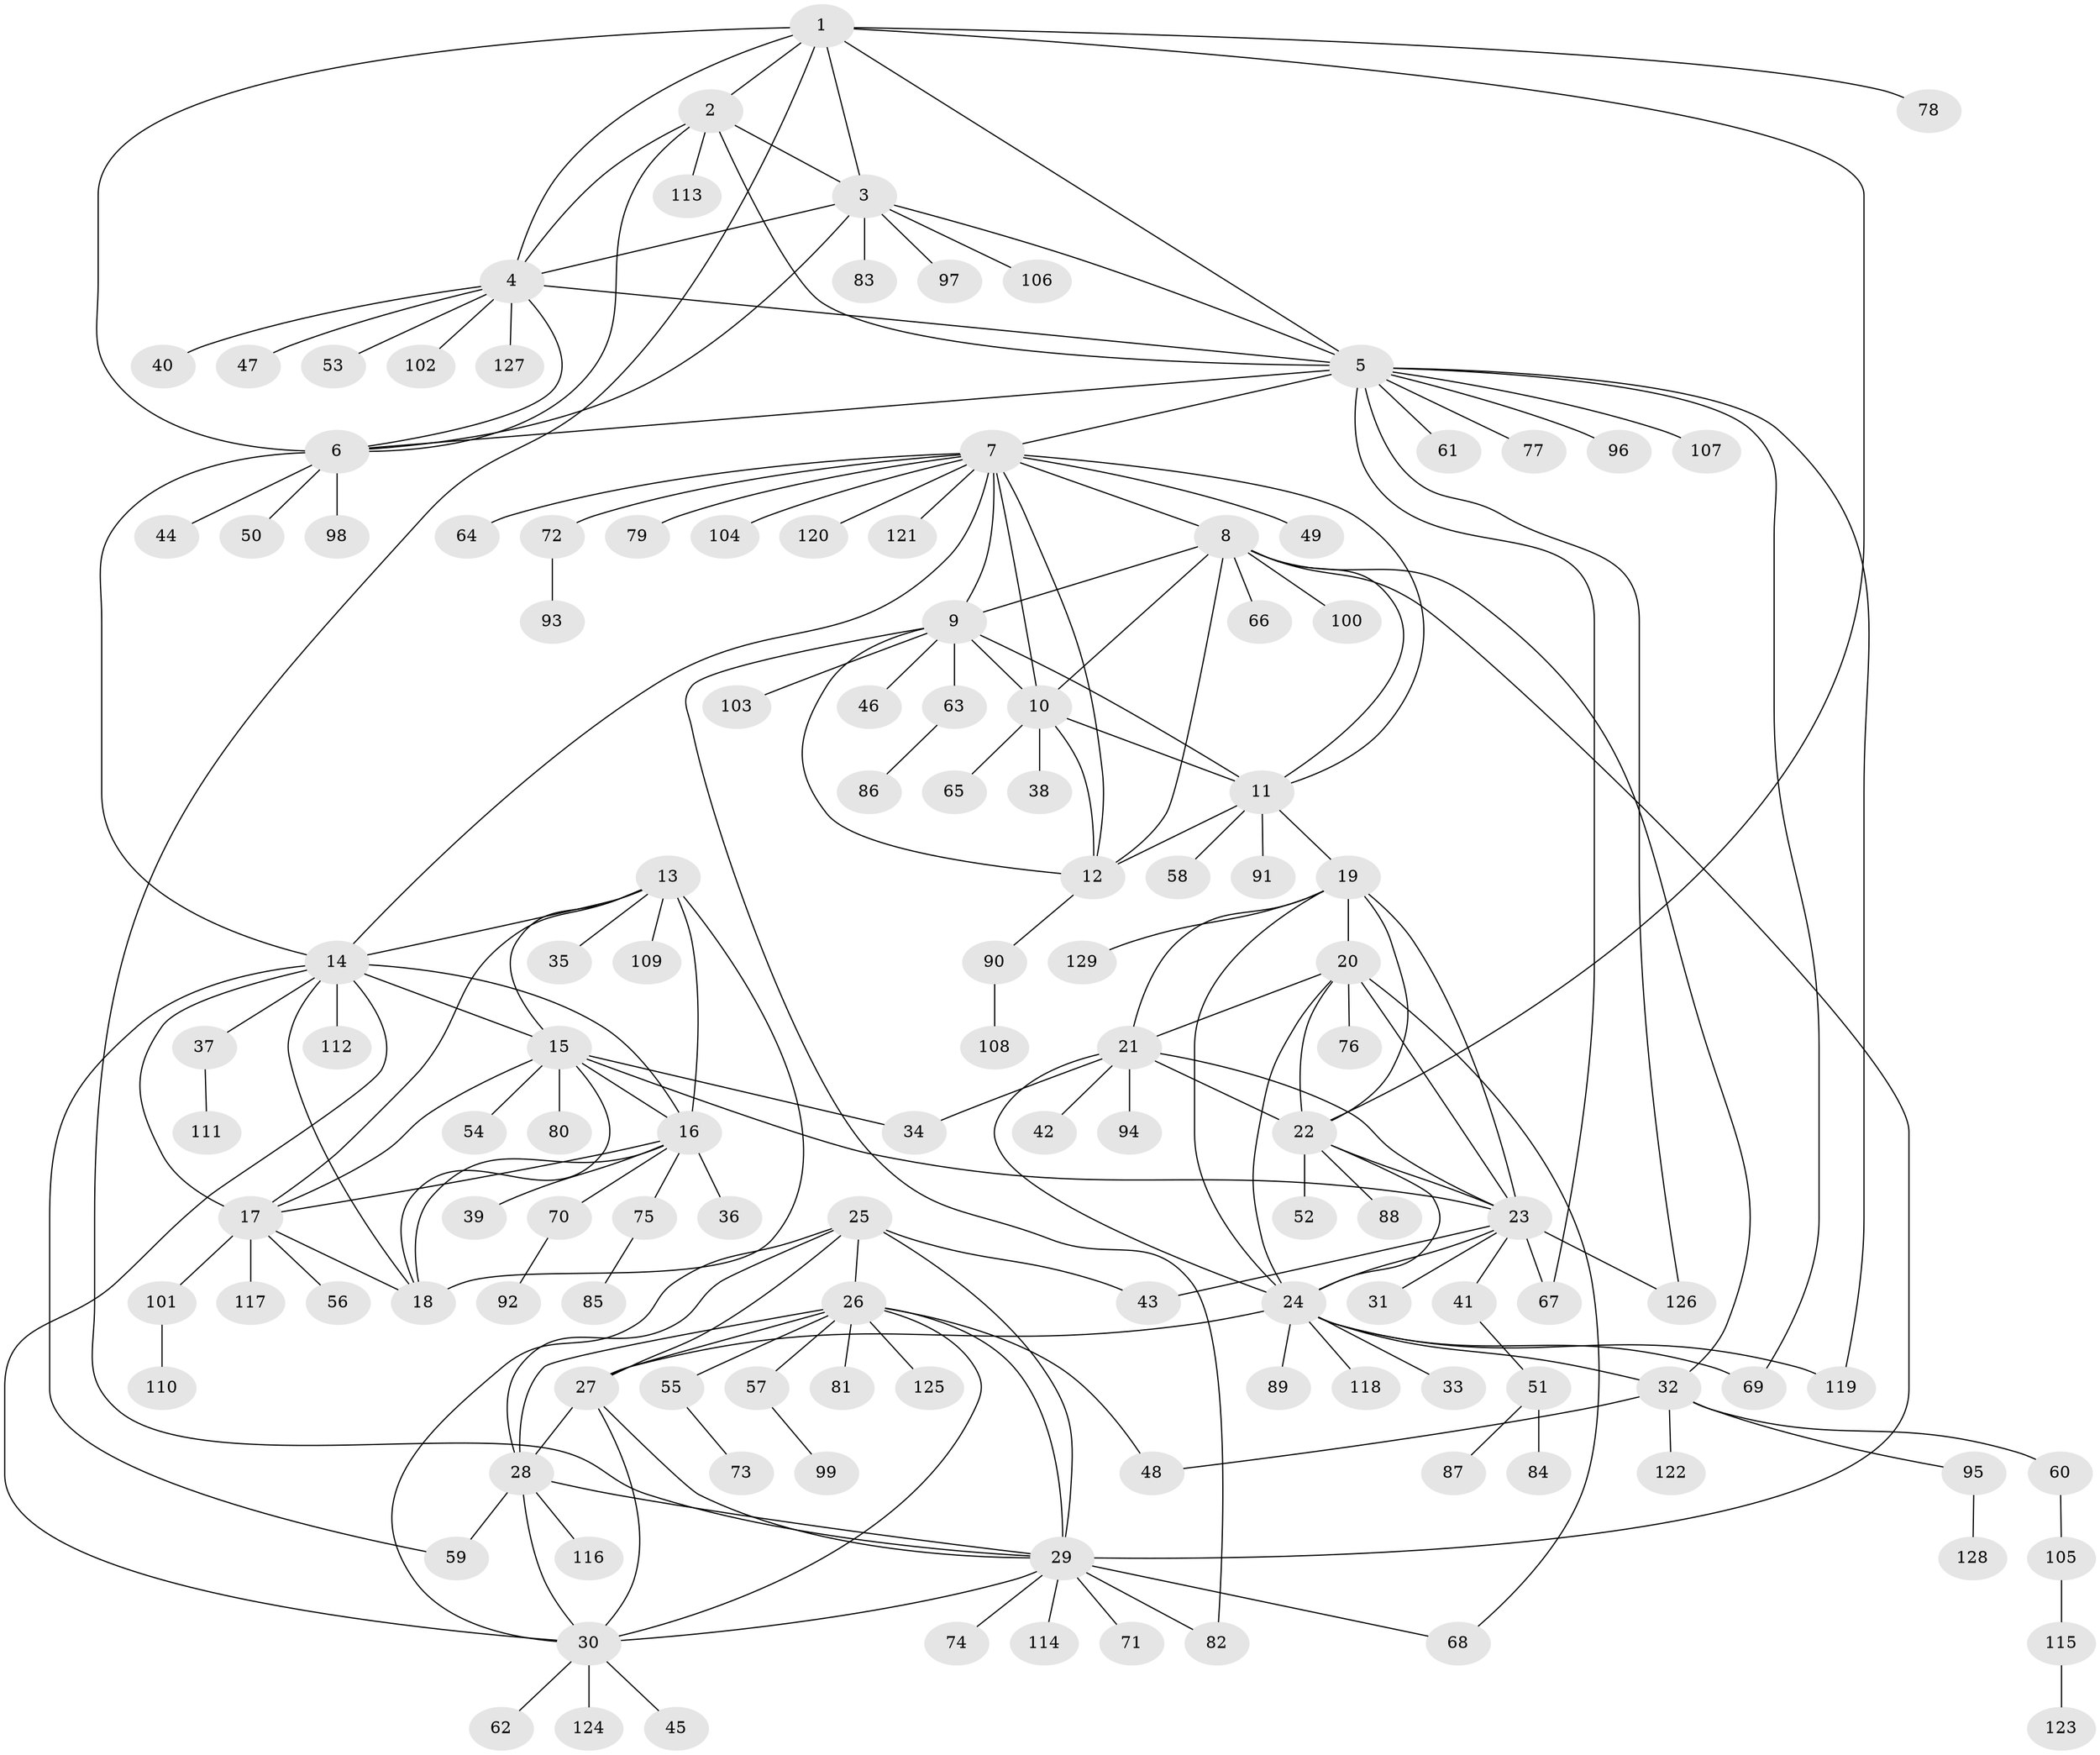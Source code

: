 // coarse degree distribution, {6: 0.03125, 10: 0.046875, 3: 0.03125, 8: 0.03125, 7: 0.03125, 1: 0.796875, 11: 0.015625, 12: 0.015625}
// Generated by graph-tools (version 1.1) at 2025/57/03/04/25 21:57:17]
// undirected, 129 vertices, 195 edges
graph export_dot {
graph [start="1"]
  node [color=gray90,style=filled];
  1;
  2;
  3;
  4;
  5;
  6;
  7;
  8;
  9;
  10;
  11;
  12;
  13;
  14;
  15;
  16;
  17;
  18;
  19;
  20;
  21;
  22;
  23;
  24;
  25;
  26;
  27;
  28;
  29;
  30;
  31;
  32;
  33;
  34;
  35;
  36;
  37;
  38;
  39;
  40;
  41;
  42;
  43;
  44;
  45;
  46;
  47;
  48;
  49;
  50;
  51;
  52;
  53;
  54;
  55;
  56;
  57;
  58;
  59;
  60;
  61;
  62;
  63;
  64;
  65;
  66;
  67;
  68;
  69;
  70;
  71;
  72;
  73;
  74;
  75;
  76;
  77;
  78;
  79;
  80;
  81;
  82;
  83;
  84;
  85;
  86;
  87;
  88;
  89;
  90;
  91;
  92;
  93;
  94;
  95;
  96;
  97;
  98;
  99;
  100;
  101;
  102;
  103;
  104;
  105;
  106;
  107;
  108;
  109;
  110;
  111;
  112;
  113;
  114;
  115;
  116;
  117;
  118;
  119;
  120;
  121;
  122;
  123;
  124;
  125;
  126;
  127;
  128;
  129;
  1 -- 2;
  1 -- 3;
  1 -- 4;
  1 -- 5;
  1 -- 6;
  1 -- 22;
  1 -- 29;
  1 -- 78;
  2 -- 3;
  2 -- 4;
  2 -- 5;
  2 -- 6;
  2 -- 113;
  3 -- 4;
  3 -- 5;
  3 -- 6;
  3 -- 83;
  3 -- 97;
  3 -- 106;
  4 -- 5;
  4 -- 6;
  4 -- 40;
  4 -- 47;
  4 -- 53;
  4 -- 102;
  4 -- 127;
  5 -- 6;
  5 -- 7;
  5 -- 61;
  5 -- 67;
  5 -- 69;
  5 -- 77;
  5 -- 96;
  5 -- 107;
  5 -- 119;
  5 -- 126;
  6 -- 14;
  6 -- 44;
  6 -- 50;
  6 -- 98;
  7 -- 8;
  7 -- 9;
  7 -- 10;
  7 -- 11;
  7 -- 12;
  7 -- 14;
  7 -- 49;
  7 -- 64;
  7 -- 72;
  7 -- 79;
  7 -- 104;
  7 -- 120;
  7 -- 121;
  8 -- 9;
  8 -- 10;
  8 -- 11;
  8 -- 12;
  8 -- 29;
  8 -- 32;
  8 -- 66;
  8 -- 100;
  9 -- 10;
  9 -- 11;
  9 -- 12;
  9 -- 46;
  9 -- 63;
  9 -- 82;
  9 -- 103;
  10 -- 11;
  10 -- 12;
  10 -- 38;
  10 -- 65;
  11 -- 12;
  11 -- 19;
  11 -- 58;
  11 -- 91;
  12 -- 90;
  13 -- 14;
  13 -- 15;
  13 -- 16;
  13 -- 17;
  13 -- 18;
  13 -- 35;
  13 -- 109;
  14 -- 15;
  14 -- 16;
  14 -- 17;
  14 -- 18;
  14 -- 30;
  14 -- 37;
  14 -- 59;
  14 -- 112;
  15 -- 16;
  15 -- 17;
  15 -- 18;
  15 -- 23;
  15 -- 34;
  15 -- 54;
  15 -- 80;
  16 -- 17;
  16 -- 18;
  16 -- 36;
  16 -- 39;
  16 -- 70;
  16 -- 75;
  17 -- 18;
  17 -- 56;
  17 -- 101;
  17 -- 117;
  19 -- 20;
  19 -- 21;
  19 -- 22;
  19 -- 23;
  19 -- 24;
  19 -- 129;
  20 -- 21;
  20 -- 22;
  20 -- 23;
  20 -- 24;
  20 -- 68;
  20 -- 76;
  21 -- 22;
  21 -- 23;
  21 -- 24;
  21 -- 34;
  21 -- 42;
  21 -- 94;
  22 -- 23;
  22 -- 24;
  22 -- 52;
  22 -- 88;
  23 -- 24;
  23 -- 31;
  23 -- 41;
  23 -- 43;
  23 -- 67;
  23 -- 126;
  24 -- 27;
  24 -- 32;
  24 -- 33;
  24 -- 69;
  24 -- 89;
  24 -- 118;
  24 -- 119;
  25 -- 26;
  25 -- 27;
  25 -- 28;
  25 -- 29;
  25 -- 30;
  25 -- 43;
  26 -- 27;
  26 -- 28;
  26 -- 29;
  26 -- 30;
  26 -- 48;
  26 -- 55;
  26 -- 57;
  26 -- 81;
  26 -- 125;
  27 -- 28;
  27 -- 29;
  27 -- 30;
  28 -- 29;
  28 -- 30;
  28 -- 59;
  28 -- 116;
  29 -- 30;
  29 -- 68;
  29 -- 71;
  29 -- 74;
  29 -- 82;
  29 -- 114;
  30 -- 45;
  30 -- 62;
  30 -- 124;
  32 -- 48;
  32 -- 60;
  32 -- 95;
  32 -- 122;
  37 -- 111;
  41 -- 51;
  51 -- 84;
  51 -- 87;
  55 -- 73;
  57 -- 99;
  60 -- 105;
  63 -- 86;
  70 -- 92;
  72 -- 93;
  75 -- 85;
  90 -- 108;
  95 -- 128;
  101 -- 110;
  105 -- 115;
  115 -- 123;
}
